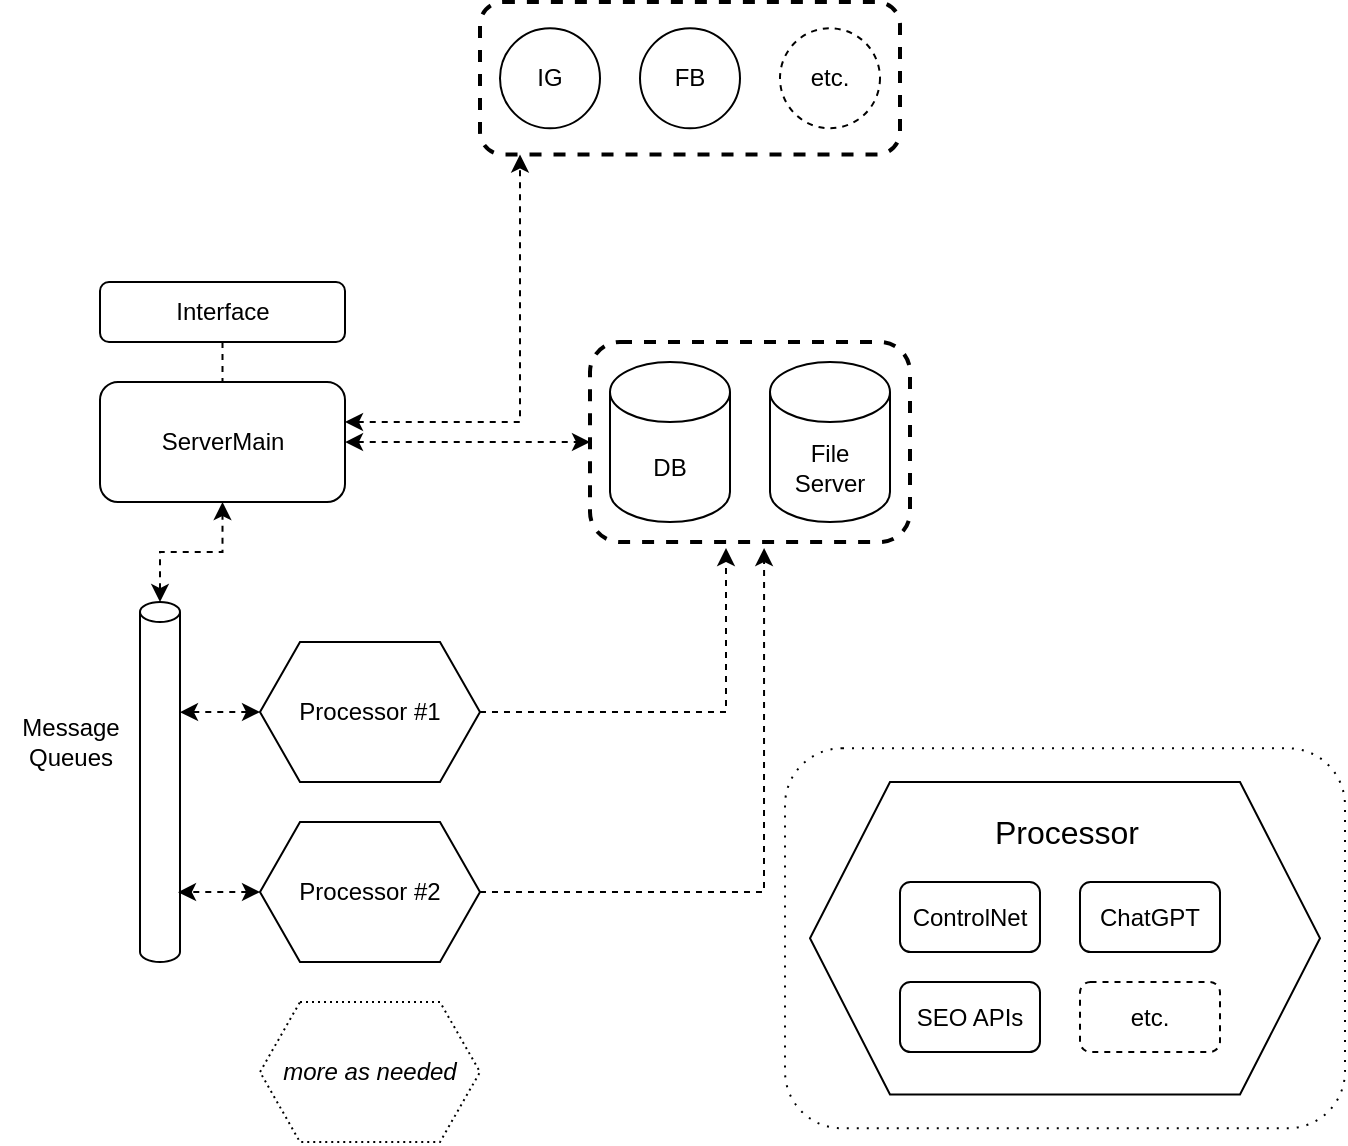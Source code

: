 <mxfile version="22.1.5" type="github">
  <diagram name="Page-1" id="TFC7RiBIANS_7f7X3hHn">
    <mxGraphModel dx="1509" dy="872" grid="1" gridSize="10" guides="1" tooltips="1" connect="1" arrows="1" fold="1" page="1" pageScale="1" pageWidth="850" pageHeight="1100" math="0" shadow="0">
      <root>
        <mxCell id="0" />
        <mxCell id="1" parent="0" />
        <mxCell id="6m4tc3KTcgK31adG3Cmp-34" style="edgeStyle=orthogonalEdgeStyle;rounded=0;orthogonalLoop=1;jettySize=auto;html=1;entryX=0;entryY=0.5;entryDx=0;entryDy=0;dashed=1;startArrow=classic;startFill=1;" edge="1" parent="1" source="6m4tc3KTcgK31adG3Cmp-1" target="6m4tc3KTcgK31adG3Cmp-25">
          <mxGeometry relative="1" as="geometry" />
        </mxCell>
        <mxCell id="6m4tc3KTcgK31adG3Cmp-1" value="ServerMain" style="rounded=1;whiteSpace=wrap;html=1;" vertex="1" parent="1">
          <mxGeometry x="130" y="420.01" width="122.5" height="60" as="geometry" />
        </mxCell>
        <mxCell id="6m4tc3KTcgK31adG3Cmp-37" style="edgeStyle=orthogonalEdgeStyle;rounded=0;orthogonalLoop=1;jettySize=auto;html=1;entryX=0.5;entryY=0;entryDx=0;entryDy=0;startArrow=none;startFill=0;endArrow=none;endFill=0;dashed=1;" edge="1" parent="1" source="6m4tc3KTcgK31adG3Cmp-3" target="6m4tc3KTcgK31adG3Cmp-1">
          <mxGeometry relative="1" as="geometry" />
        </mxCell>
        <mxCell id="6m4tc3KTcgK31adG3Cmp-3" value="Interface" style="rounded=1;whiteSpace=wrap;html=1;" vertex="1" parent="1">
          <mxGeometry x="130" y="370.01" width="122.5" height="30" as="geometry" />
        </mxCell>
        <mxCell id="6m4tc3KTcgK31adG3Cmp-5" value="DB" style="shape=cylinder3;whiteSpace=wrap;html=1;boundedLbl=1;backgroundOutline=1;size=15;" vertex="1" parent="1">
          <mxGeometry x="385" y="410.01" width="60" height="80" as="geometry" />
        </mxCell>
        <mxCell id="6m4tc3KTcgK31adG3Cmp-6" value="File &lt;br&gt;Server" style="shape=cylinder3;whiteSpace=wrap;html=1;boundedLbl=1;backgroundOutline=1;size=15;" vertex="1" parent="1">
          <mxGeometry x="465" y="410.01" width="60" height="80" as="geometry" />
        </mxCell>
        <mxCell id="6m4tc3KTcgK31adG3Cmp-7" value="Processor #1" style="shape=hexagon;perimeter=hexagonPerimeter2;whiteSpace=wrap;html=1;fixedSize=1;" vertex="1" parent="1">
          <mxGeometry x="210" y="550.01" width="110" height="70" as="geometry" />
        </mxCell>
        <mxCell id="6m4tc3KTcgK31adG3Cmp-8" value="Processor #2" style="shape=hexagon;perimeter=hexagonPerimeter2;whiteSpace=wrap;html=1;fixedSize=1;" vertex="1" parent="1">
          <mxGeometry x="210" y="640.01" width="110" height="70" as="geometry" />
        </mxCell>
        <mxCell id="6m4tc3KTcgK31adG3Cmp-9" value="" style="shape=cylinder3;whiteSpace=wrap;html=1;boundedLbl=1;backgroundOutline=1;size=5;" vertex="1" parent="1">
          <mxGeometry x="150" y="530.01" width="20" height="180" as="geometry" />
        </mxCell>
        <mxCell id="6m4tc3KTcgK31adG3Cmp-11" value="IG" style="ellipse;whiteSpace=wrap;html=1;aspect=fixed;" vertex="1" parent="1">
          <mxGeometry x="330" y="243.13" width="50" height="50" as="geometry" />
        </mxCell>
        <mxCell id="6m4tc3KTcgK31adG3Cmp-12" value="FB" style="ellipse;whiteSpace=wrap;html=1;aspect=fixed;" vertex="1" parent="1">
          <mxGeometry x="400" y="243.13" width="50" height="50" as="geometry" />
        </mxCell>
        <mxCell id="6m4tc3KTcgK31adG3Cmp-13" value="etc." style="ellipse;whiteSpace=wrap;html=1;aspect=fixed;dashed=1;" vertex="1" parent="1">
          <mxGeometry x="470" y="243.13" width="50" height="50" as="geometry" />
        </mxCell>
        <mxCell id="6m4tc3KTcgK31adG3Cmp-14" value="&lt;i&gt;more as needed&lt;/i&gt;" style="shape=hexagon;perimeter=hexagonPerimeter2;whiteSpace=wrap;html=1;fixedSize=1;dashed=1;dashPattern=1 2;fillStyle=cross-hatch;fillColor=none;" vertex="1" parent="1">
          <mxGeometry x="210" y="730.01" width="110" height="70" as="geometry" />
        </mxCell>
        <mxCell id="6m4tc3KTcgK31adG3Cmp-16" style="edgeStyle=orthogonalEdgeStyle;orthogonalLoop=1;jettySize=auto;html=1;exitX=0.5;exitY=0;exitDx=0;exitDy=0;exitPerimeter=0;rounded=0;startArrow=classic;startFill=1;strokeWidth=1;dashed=1;" edge="1" parent="1" source="6m4tc3KTcgK31adG3Cmp-9" target="6m4tc3KTcgK31adG3Cmp-1">
          <mxGeometry relative="1" as="geometry" />
        </mxCell>
        <mxCell id="6m4tc3KTcgK31adG3Cmp-18" style="edgeStyle=orthogonalEdgeStyle;rounded=0;orthogonalLoop=1;jettySize=auto;html=1;entryX=1;entryY=0.306;entryDx=0;entryDy=0;entryPerimeter=0;startArrow=classic;startFill=1;dashed=1;" edge="1" parent="1" source="6m4tc3KTcgK31adG3Cmp-7" target="6m4tc3KTcgK31adG3Cmp-9">
          <mxGeometry relative="1" as="geometry" />
        </mxCell>
        <mxCell id="6m4tc3KTcgK31adG3Cmp-20" style="edgeStyle=orthogonalEdgeStyle;rounded=0;orthogonalLoop=1;jettySize=auto;html=1;entryX=0.95;entryY=0.806;entryDx=0;entryDy=0;entryPerimeter=0;startArrow=classic;startFill=1;dashed=1;" edge="1" parent="1" source="6m4tc3KTcgK31adG3Cmp-8" target="6m4tc3KTcgK31adG3Cmp-9">
          <mxGeometry relative="1" as="geometry" />
        </mxCell>
        <mxCell id="6m4tc3KTcgK31adG3Cmp-23" value="Message &lt;br&gt;Queues" style="text;html=1;align=center;verticalAlign=middle;resizable=0;points=[];autosize=1;strokeColor=none;fillColor=none;" vertex="1" parent="1">
          <mxGeometry x="80" y="580.01" width="70" height="40" as="geometry" />
        </mxCell>
        <mxCell id="6m4tc3KTcgK31adG3Cmp-25" value="" style="rounded=1;whiteSpace=wrap;html=1;dashed=1;fillColor=none;strokeWidth=2;" vertex="1" parent="1">
          <mxGeometry x="375" y="400.01" width="160" height="100" as="geometry" />
        </mxCell>
        <mxCell id="6m4tc3KTcgK31adG3Cmp-30" style="edgeStyle=orthogonalEdgeStyle;rounded=0;orthogonalLoop=1;jettySize=auto;html=1;entryX=0.425;entryY=1.03;entryDx=0;entryDy=0;entryPerimeter=0;dashed=1;" edge="1" parent="1" source="6m4tc3KTcgK31adG3Cmp-7" target="6m4tc3KTcgK31adG3Cmp-25">
          <mxGeometry relative="1" as="geometry" />
        </mxCell>
        <mxCell id="6m4tc3KTcgK31adG3Cmp-32" style="edgeStyle=orthogonalEdgeStyle;rounded=0;orthogonalLoop=1;jettySize=auto;html=1;entryX=0.544;entryY=1.03;entryDx=0;entryDy=0;entryPerimeter=0;dashed=1;" edge="1" parent="1" source="6m4tc3KTcgK31adG3Cmp-8" target="6m4tc3KTcgK31adG3Cmp-25">
          <mxGeometry relative="1" as="geometry" />
        </mxCell>
        <mxCell id="6m4tc3KTcgK31adG3Cmp-33" value="" style="rounded=1;whiteSpace=wrap;html=1;dashed=1;fillColor=none;strokeWidth=2;" vertex="1" parent="1">
          <mxGeometry x="320" y="230" width="210" height="76.25" as="geometry" />
        </mxCell>
        <mxCell id="6m4tc3KTcgK31adG3Cmp-35" style="edgeStyle=orthogonalEdgeStyle;rounded=0;orthogonalLoop=1;jettySize=auto;html=1;startArrow=classic;startFill=1;dashed=1;" edge="1" parent="1" source="6m4tc3KTcgK31adG3Cmp-1" target="6m4tc3KTcgK31adG3Cmp-33">
          <mxGeometry relative="1" as="geometry">
            <mxPoint x="340" y="340.01" as="targetPoint" />
            <Array as="points">
              <mxPoint x="340" y="440.01" />
            </Array>
          </mxGeometry>
        </mxCell>
        <mxCell id="6m4tc3KTcgK31adG3Cmp-41" value="" style="rounded=1;whiteSpace=wrap;html=1;fillColor=none;dashed=1;dashPattern=1 4;strokeWidth=1;" vertex="1" parent="1">
          <mxGeometry x="472.5" y="603.14" width="280" height="190" as="geometry" />
        </mxCell>
        <mxCell id="6m4tc3KTcgK31adG3Cmp-42" value="" style="shape=hexagon;perimeter=hexagonPerimeter2;whiteSpace=wrap;html=1;fixedSize=1;size=40;" vertex="1" parent="1">
          <mxGeometry x="485" y="620.01" width="255" height="156.25" as="geometry" />
        </mxCell>
        <mxCell id="6m4tc3KTcgK31adG3Cmp-43" value="ControlNet" style="rounded=1;whiteSpace=wrap;html=1;" vertex="1" parent="1">
          <mxGeometry x="530" y="670.01" width="70" height="35" as="geometry" />
        </mxCell>
        <mxCell id="6m4tc3KTcgK31adG3Cmp-44" value="ChatGPT" style="rounded=1;whiteSpace=wrap;html=1;" vertex="1" parent="1">
          <mxGeometry x="620" y="670.01" width="70" height="35" as="geometry" />
        </mxCell>
        <mxCell id="6m4tc3KTcgK31adG3Cmp-45" value="SEO APIs" style="rounded=1;whiteSpace=wrap;html=1;" vertex="1" parent="1">
          <mxGeometry x="530" y="720.01" width="70" height="35" as="geometry" />
        </mxCell>
        <mxCell id="6m4tc3KTcgK31adG3Cmp-46" value="etc." style="rounded=1;whiteSpace=wrap;html=1;dashed=1;" vertex="1" parent="1">
          <mxGeometry x="620" y="720.01" width="70" height="35" as="geometry" />
        </mxCell>
        <mxCell id="6m4tc3KTcgK31adG3Cmp-47" value="Processor" style="text;html=1;align=center;verticalAlign=middle;resizable=0;points=[];autosize=1;strokeColor=none;fillColor=none;fontStyle=0;fontSize=16;" vertex="1" parent="1">
          <mxGeometry x="562.5" y="630.01" width="100" height="30" as="geometry" />
        </mxCell>
      </root>
    </mxGraphModel>
  </diagram>
</mxfile>
